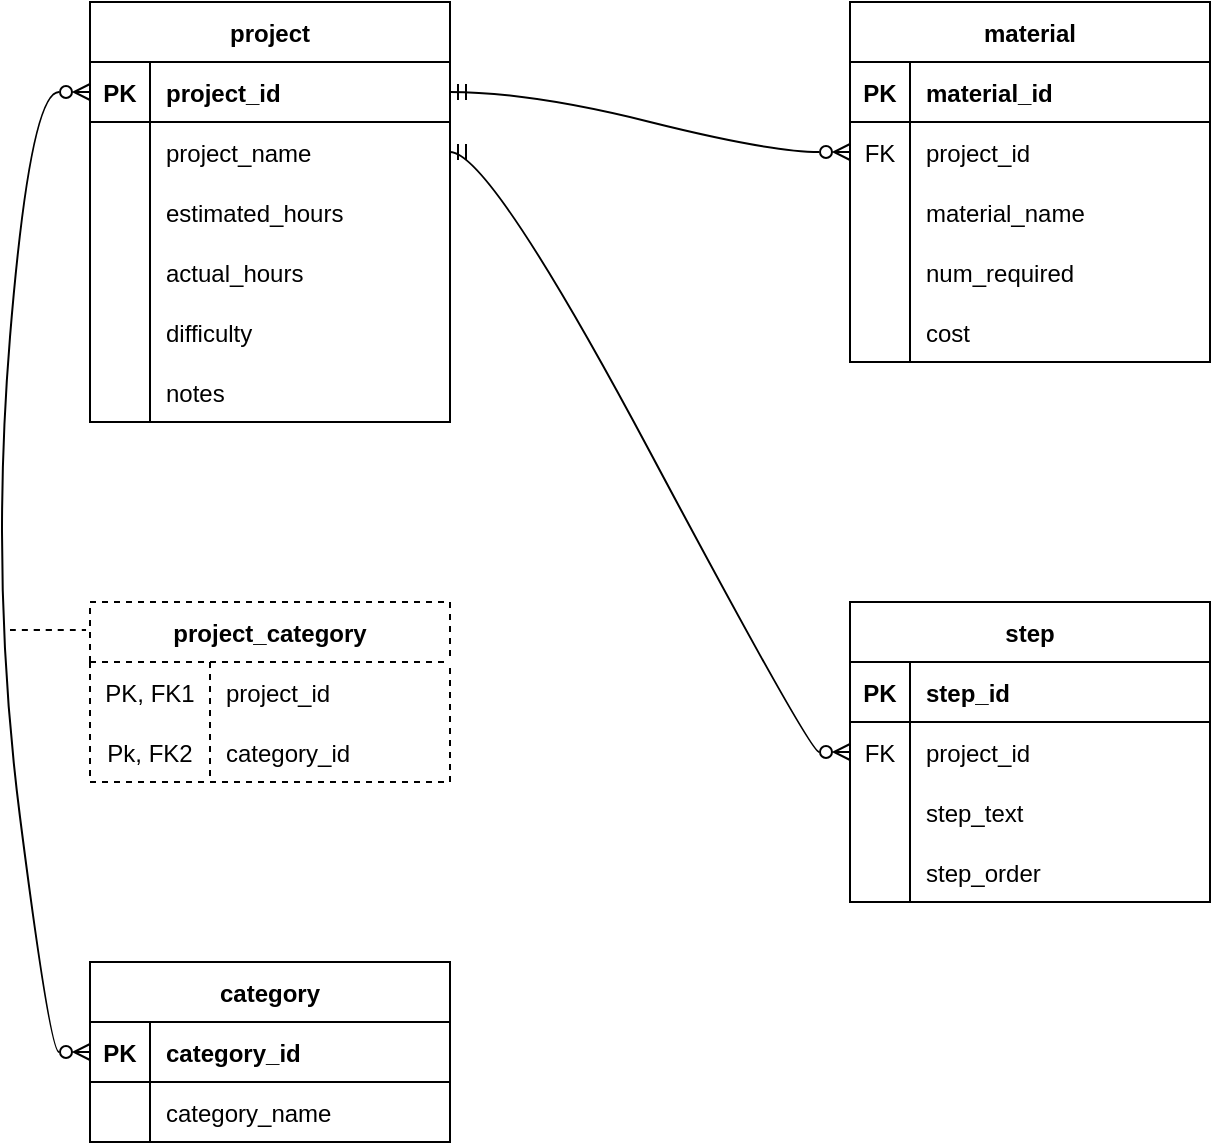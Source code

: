 <mxfile version="20.6.2" type="device"><diagram id="dDdL2UQAAVuNBoC0jemh" name="Page-1"><mxGraphModel dx="1086" dy="826" grid="1" gridSize="10" guides="1" tooltips="1" connect="1" arrows="1" fold="1" page="1" pageScale="1" pageWidth="850" pageHeight="1100" math="0" shadow="0"><root><mxCell id="0"/><mxCell id="1" parent="0"/><mxCell id="nL2oC1jqdj_BRy0SpAdT-1" value="project" style="shape=table;startSize=30;container=1;collapsible=1;childLayout=tableLayout;fixedRows=1;rowLines=0;fontStyle=1;align=center;resizeLast=1;" vertex="1" parent="1"><mxGeometry x="140" y="80" width="180" height="210" as="geometry"/></mxCell><mxCell id="nL2oC1jqdj_BRy0SpAdT-2" value="" style="shape=tableRow;horizontal=0;startSize=0;swimlaneHead=0;swimlaneBody=0;fillColor=none;collapsible=0;dropTarget=0;points=[[0,0.5],[1,0.5]];portConstraint=eastwest;top=0;left=0;right=0;bottom=1;" vertex="1" parent="nL2oC1jqdj_BRy0SpAdT-1"><mxGeometry y="30" width="180" height="30" as="geometry"/></mxCell><mxCell id="nL2oC1jqdj_BRy0SpAdT-3" value="PK" style="shape=partialRectangle;connectable=0;fillColor=none;top=0;left=0;bottom=0;right=0;fontStyle=1;overflow=hidden;" vertex="1" parent="nL2oC1jqdj_BRy0SpAdT-2"><mxGeometry width="30" height="30" as="geometry"><mxRectangle width="30" height="30" as="alternateBounds"/></mxGeometry></mxCell><mxCell id="nL2oC1jqdj_BRy0SpAdT-4" value="project_id" style="shape=partialRectangle;connectable=0;fillColor=none;top=0;left=0;bottom=0;right=0;align=left;spacingLeft=6;fontStyle=1;overflow=hidden;" vertex="1" parent="nL2oC1jqdj_BRy0SpAdT-2"><mxGeometry x="30" width="150" height="30" as="geometry"><mxRectangle width="150" height="30" as="alternateBounds"/></mxGeometry></mxCell><mxCell id="nL2oC1jqdj_BRy0SpAdT-5" value="" style="shape=tableRow;horizontal=0;startSize=0;swimlaneHead=0;swimlaneBody=0;fillColor=none;collapsible=0;dropTarget=0;points=[[0,0.5],[1,0.5]];portConstraint=eastwest;top=0;left=0;right=0;bottom=0;" vertex="1" parent="nL2oC1jqdj_BRy0SpAdT-1"><mxGeometry y="60" width="180" height="30" as="geometry"/></mxCell><mxCell id="nL2oC1jqdj_BRy0SpAdT-6" value="" style="shape=partialRectangle;connectable=0;fillColor=none;top=0;left=0;bottom=0;right=0;editable=1;overflow=hidden;" vertex="1" parent="nL2oC1jqdj_BRy0SpAdT-5"><mxGeometry width="30" height="30" as="geometry"><mxRectangle width="30" height="30" as="alternateBounds"/></mxGeometry></mxCell><mxCell id="nL2oC1jqdj_BRy0SpAdT-7" value="project_name" style="shape=partialRectangle;connectable=0;fillColor=none;top=0;left=0;bottom=0;right=0;align=left;spacingLeft=6;overflow=hidden;" vertex="1" parent="nL2oC1jqdj_BRy0SpAdT-5"><mxGeometry x="30" width="150" height="30" as="geometry"><mxRectangle width="150" height="30" as="alternateBounds"/></mxGeometry></mxCell><mxCell id="nL2oC1jqdj_BRy0SpAdT-8" value="" style="shape=tableRow;horizontal=0;startSize=0;swimlaneHead=0;swimlaneBody=0;fillColor=none;collapsible=0;dropTarget=0;points=[[0,0.5],[1,0.5]];portConstraint=eastwest;top=0;left=0;right=0;bottom=0;" vertex="1" parent="nL2oC1jqdj_BRy0SpAdT-1"><mxGeometry y="90" width="180" height="30" as="geometry"/></mxCell><mxCell id="nL2oC1jqdj_BRy0SpAdT-9" value="" style="shape=partialRectangle;connectable=0;fillColor=none;top=0;left=0;bottom=0;right=0;editable=1;overflow=hidden;" vertex="1" parent="nL2oC1jqdj_BRy0SpAdT-8"><mxGeometry width="30" height="30" as="geometry"><mxRectangle width="30" height="30" as="alternateBounds"/></mxGeometry></mxCell><mxCell id="nL2oC1jqdj_BRy0SpAdT-10" value="estimated_hours" style="shape=partialRectangle;connectable=0;fillColor=none;top=0;left=0;bottom=0;right=0;align=left;spacingLeft=6;overflow=hidden;" vertex="1" parent="nL2oC1jqdj_BRy0SpAdT-8"><mxGeometry x="30" width="150" height="30" as="geometry"><mxRectangle width="150" height="30" as="alternateBounds"/></mxGeometry></mxCell><mxCell id="nL2oC1jqdj_BRy0SpAdT-11" value="" style="shape=tableRow;horizontal=0;startSize=0;swimlaneHead=0;swimlaneBody=0;fillColor=none;collapsible=0;dropTarget=0;points=[[0,0.5],[1,0.5]];portConstraint=eastwest;top=0;left=0;right=0;bottom=0;" vertex="1" parent="nL2oC1jqdj_BRy0SpAdT-1"><mxGeometry y="120" width="180" height="30" as="geometry"/></mxCell><mxCell id="nL2oC1jqdj_BRy0SpAdT-12" value="" style="shape=partialRectangle;connectable=0;fillColor=none;top=0;left=0;bottom=0;right=0;editable=1;overflow=hidden;" vertex="1" parent="nL2oC1jqdj_BRy0SpAdT-11"><mxGeometry width="30" height="30" as="geometry"><mxRectangle width="30" height="30" as="alternateBounds"/></mxGeometry></mxCell><mxCell id="nL2oC1jqdj_BRy0SpAdT-13" value="actual_hours" style="shape=partialRectangle;connectable=0;fillColor=none;top=0;left=0;bottom=0;right=0;align=left;spacingLeft=6;overflow=hidden;" vertex="1" parent="nL2oC1jqdj_BRy0SpAdT-11"><mxGeometry x="30" width="150" height="30" as="geometry"><mxRectangle width="150" height="30" as="alternateBounds"/></mxGeometry></mxCell><mxCell id="nL2oC1jqdj_BRy0SpAdT-20" style="shape=tableRow;horizontal=0;startSize=0;swimlaneHead=0;swimlaneBody=0;fillColor=none;collapsible=0;dropTarget=0;points=[[0,0.5],[1,0.5]];portConstraint=eastwest;top=0;left=0;right=0;bottom=0;" vertex="1" parent="nL2oC1jqdj_BRy0SpAdT-1"><mxGeometry y="150" width="180" height="30" as="geometry"/></mxCell><mxCell id="nL2oC1jqdj_BRy0SpAdT-21" style="shape=partialRectangle;connectable=0;fillColor=none;top=0;left=0;bottom=0;right=0;editable=1;overflow=hidden;" vertex="1" parent="nL2oC1jqdj_BRy0SpAdT-20"><mxGeometry width="30" height="30" as="geometry"><mxRectangle width="30" height="30" as="alternateBounds"/></mxGeometry></mxCell><mxCell id="nL2oC1jqdj_BRy0SpAdT-22" value="difficulty" style="shape=partialRectangle;connectable=0;fillColor=none;top=0;left=0;bottom=0;right=0;align=left;spacingLeft=6;overflow=hidden;" vertex="1" parent="nL2oC1jqdj_BRy0SpAdT-20"><mxGeometry x="30" width="150" height="30" as="geometry"><mxRectangle width="150" height="30" as="alternateBounds"/></mxGeometry></mxCell><mxCell id="nL2oC1jqdj_BRy0SpAdT-17" style="shape=tableRow;horizontal=0;startSize=0;swimlaneHead=0;swimlaneBody=0;fillColor=none;collapsible=0;dropTarget=0;points=[[0,0.5],[1,0.5]];portConstraint=eastwest;top=0;left=0;right=0;bottom=0;" vertex="1" parent="nL2oC1jqdj_BRy0SpAdT-1"><mxGeometry y="180" width="180" height="30" as="geometry"/></mxCell><mxCell id="nL2oC1jqdj_BRy0SpAdT-18" style="shape=partialRectangle;connectable=0;fillColor=none;top=0;left=0;bottom=0;right=0;editable=1;overflow=hidden;" vertex="1" parent="nL2oC1jqdj_BRy0SpAdT-17"><mxGeometry width="30" height="30" as="geometry"><mxRectangle width="30" height="30" as="alternateBounds"/></mxGeometry></mxCell><mxCell id="nL2oC1jqdj_BRy0SpAdT-19" value="notes" style="shape=partialRectangle;connectable=0;fillColor=none;top=0;left=0;bottom=0;right=0;align=left;spacingLeft=6;overflow=hidden;" vertex="1" parent="nL2oC1jqdj_BRy0SpAdT-17"><mxGeometry x="30" width="150" height="30" as="geometry"><mxRectangle width="150" height="30" as="alternateBounds"/></mxGeometry></mxCell><mxCell id="nL2oC1jqdj_BRy0SpAdT-23" value="material" style="shape=table;startSize=30;container=1;collapsible=1;childLayout=tableLayout;fixedRows=1;rowLines=0;fontStyle=1;align=center;resizeLast=1;" vertex="1" parent="1"><mxGeometry x="520" y="80" width="180" height="180" as="geometry"/></mxCell><mxCell id="nL2oC1jqdj_BRy0SpAdT-24" value="" style="shape=tableRow;horizontal=0;startSize=0;swimlaneHead=0;swimlaneBody=0;fillColor=none;collapsible=0;dropTarget=0;points=[[0,0.5],[1,0.5]];portConstraint=eastwest;top=0;left=0;right=0;bottom=1;" vertex="1" parent="nL2oC1jqdj_BRy0SpAdT-23"><mxGeometry y="30" width="180" height="30" as="geometry"/></mxCell><mxCell id="nL2oC1jqdj_BRy0SpAdT-25" value="PK" style="shape=partialRectangle;connectable=0;fillColor=none;top=0;left=0;bottom=0;right=0;fontStyle=1;overflow=hidden;" vertex="1" parent="nL2oC1jqdj_BRy0SpAdT-24"><mxGeometry width="30" height="30" as="geometry"><mxRectangle width="30" height="30" as="alternateBounds"/></mxGeometry></mxCell><mxCell id="nL2oC1jqdj_BRy0SpAdT-26" value="material_id" style="shape=partialRectangle;connectable=0;fillColor=none;top=0;left=0;bottom=0;right=0;align=left;spacingLeft=6;fontStyle=1;overflow=hidden;" vertex="1" parent="nL2oC1jqdj_BRy0SpAdT-24"><mxGeometry x="30" width="150" height="30" as="geometry"><mxRectangle width="150" height="30" as="alternateBounds"/></mxGeometry></mxCell><mxCell id="nL2oC1jqdj_BRy0SpAdT-27" value="" style="shape=tableRow;horizontal=0;startSize=0;swimlaneHead=0;swimlaneBody=0;fillColor=none;collapsible=0;dropTarget=0;points=[[0,0.5],[1,0.5]];portConstraint=eastwest;top=0;left=0;right=0;bottom=0;" vertex="1" parent="nL2oC1jqdj_BRy0SpAdT-23"><mxGeometry y="60" width="180" height="30" as="geometry"/></mxCell><mxCell id="nL2oC1jqdj_BRy0SpAdT-28" value="FK" style="shape=partialRectangle;connectable=0;fillColor=none;top=0;left=0;bottom=0;right=0;editable=1;overflow=hidden;" vertex="1" parent="nL2oC1jqdj_BRy0SpAdT-27"><mxGeometry width="30" height="30" as="geometry"><mxRectangle width="30" height="30" as="alternateBounds"/></mxGeometry></mxCell><mxCell id="nL2oC1jqdj_BRy0SpAdT-29" value="project_id" style="shape=partialRectangle;connectable=0;fillColor=none;top=0;left=0;bottom=0;right=0;align=left;spacingLeft=6;overflow=hidden;" vertex="1" parent="nL2oC1jqdj_BRy0SpAdT-27"><mxGeometry x="30" width="150" height="30" as="geometry"><mxRectangle width="150" height="30" as="alternateBounds"/></mxGeometry></mxCell><mxCell id="nL2oC1jqdj_BRy0SpAdT-30" value="" style="shape=tableRow;horizontal=0;startSize=0;swimlaneHead=0;swimlaneBody=0;fillColor=none;collapsible=0;dropTarget=0;points=[[0,0.5],[1,0.5]];portConstraint=eastwest;top=0;left=0;right=0;bottom=0;" vertex="1" parent="nL2oC1jqdj_BRy0SpAdT-23"><mxGeometry y="90" width="180" height="30" as="geometry"/></mxCell><mxCell id="nL2oC1jqdj_BRy0SpAdT-31" value="" style="shape=partialRectangle;connectable=0;fillColor=none;top=0;left=0;bottom=0;right=0;editable=1;overflow=hidden;" vertex="1" parent="nL2oC1jqdj_BRy0SpAdT-30"><mxGeometry width="30" height="30" as="geometry"><mxRectangle width="30" height="30" as="alternateBounds"/></mxGeometry></mxCell><mxCell id="nL2oC1jqdj_BRy0SpAdT-32" value="material_name" style="shape=partialRectangle;connectable=0;fillColor=none;top=0;left=0;bottom=0;right=0;align=left;spacingLeft=6;overflow=hidden;" vertex="1" parent="nL2oC1jqdj_BRy0SpAdT-30"><mxGeometry x="30" width="150" height="30" as="geometry"><mxRectangle width="150" height="30" as="alternateBounds"/></mxGeometry></mxCell><mxCell id="nL2oC1jqdj_BRy0SpAdT-33" value="" style="shape=tableRow;horizontal=0;startSize=0;swimlaneHead=0;swimlaneBody=0;fillColor=none;collapsible=0;dropTarget=0;points=[[0,0.5],[1,0.5]];portConstraint=eastwest;top=0;left=0;right=0;bottom=0;" vertex="1" parent="nL2oC1jqdj_BRy0SpAdT-23"><mxGeometry y="120" width="180" height="30" as="geometry"/></mxCell><mxCell id="nL2oC1jqdj_BRy0SpAdT-34" value="" style="shape=partialRectangle;connectable=0;fillColor=none;top=0;left=0;bottom=0;right=0;editable=1;overflow=hidden;" vertex="1" parent="nL2oC1jqdj_BRy0SpAdT-33"><mxGeometry width="30" height="30" as="geometry"><mxRectangle width="30" height="30" as="alternateBounds"/></mxGeometry></mxCell><mxCell id="nL2oC1jqdj_BRy0SpAdT-35" value="num_required" style="shape=partialRectangle;connectable=0;fillColor=none;top=0;left=0;bottom=0;right=0;align=left;spacingLeft=6;overflow=hidden;" vertex="1" parent="nL2oC1jqdj_BRy0SpAdT-33"><mxGeometry x="30" width="150" height="30" as="geometry"><mxRectangle width="150" height="30" as="alternateBounds"/></mxGeometry></mxCell><mxCell id="nL2oC1jqdj_BRy0SpAdT-36" style="shape=tableRow;horizontal=0;startSize=0;swimlaneHead=0;swimlaneBody=0;fillColor=none;collapsible=0;dropTarget=0;points=[[0,0.5],[1,0.5]];portConstraint=eastwest;top=0;left=0;right=0;bottom=0;" vertex="1" parent="nL2oC1jqdj_BRy0SpAdT-23"><mxGeometry y="150" width="180" height="30" as="geometry"/></mxCell><mxCell id="nL2oC1jqdj_BRy0SpAdT-37" style="shape=partialRectangle;connectable=0;fillColor=none;top=0;left=0;bottom=0;right=0;editable=1;overflow=hidden;" vertex="1" parent="nL2oC1jqdj_BRy0SpAdT-36"><mxGeometry width="30" height="30" as="geometry"><mxRectangle width="30" height="30" as="alternateBounds"/></mxGeometry></mxCell><mxCell id="nL2oC1jqdj_BRy0SpAdT-38" value="cost" style="shape=partialRectangle;connectable=0;fillColor=none;top=0;left=0;bottom=0;right=0;align=left;spacingLeft=6;overflow=hidden;" vertex="1" parent="nL2oC1jqdj_BRy0SpAdT-36"><mxGeometry x="30" width="150" height="30" as="geometry"><mxRectangle width="150" height="30" as="alternateBounds"/></mxGeometry></mxCell><mxCell id="nL2oC1jqdj_BRy0SpAdT-39" value="step" style="shape=table;startSize=30;container=1;collapsible=1;childLayout=tableLayout;fixedRows=1;rowLines=0;fontStyle=1;align=center;resizeLast=1;" vertex="1" parent="1"><mxGeometry x="520" y="380" width="180" height="150" as="geometry"/></mxCell><mxCell id="nL2oC1jqdj_BRy0SpAdT-40" value="" style="shape=tableRow;horizontal=0;startSize=0;swimlaneHead=0;swimlaneBody=0;fillColor=none;collapsible=0;dropTarget=0;points=[[0,0.5],[1,0.5]];portConstraint=eastwest;top=0;left=0;right=0;bottom=1;" vertex="1" parent="nL2oC1jqdj_BRy0SpAdT-39"><mxGeometry y="30" width="180" height="30" as="geometry"/></mxCell><mxCell id="nL2oC1jqdj_BRy0SpAdT-41" value="PK" style="shape=partialRectangle;connectable=0;fillColor=none;top=0;left=0;bottom=0;right=0;fontStyle=1;overflow=hidden;" vertex="1" parent="nL2oC1jqdj_BRy0SpAdT-40"><mxGeometry width="30" height="30" as="geometry"><mxRectangle width="30" height="30" as="alternateBounds"/></mxGeometry></mxCell><mxCell id="nL2oC1jqdj_BRy0SpAdT-42" value="step_id" style="shape=partialRectangle;connectable=0;fillColor=none;top=0;left=0;bottom=0;right=0;align=left;spacingLeft=6;fontStyle=1;overflow=hidden;" vertex="1" parent="nL2oC1jqdj_BRy0SpAdT-40"><mxGeometry x="30" width="150" height="30" as="geometry"><mxRectangle width="150" height="30" as="alternateBounds"/></mxGeometry></mxCell><mxCell id="nL2oC1jqdj_BRy0SpAdT-43" value="" style="shape=tableRow;horizontal=0;startSize=0;swimlaneHead=0;swimlaneBody=0;fillColor=none;collapsible=0;dropTarget=0;points=[[0,0.5],[1,0.5]];portConstraint=eastwest;top=0;left=0;right=0;bottom=0;" vertex="1" parent="nL2oC1jqdj_BRy0SpAdT-39"><mxGeometry y="60" width="180" height="30" as="geometry"/></mxCell><mxCell id="nL2oC1jqdj_BRy0SpAdT-44" value="FK" style="shape=partialRectangle;connectable=0;fillColor=none;top=0;left=0;bottom=0;right=0;editable=1;overflow=hidden;" vertex="1" parent="nL2oC1jqdj_BRy0SpAdT-43"><mxGeometry width="30" height="30" as="geometry"><mxRectangle width="30" height="30" as="alternateBounds"/></mxGeometry></mxCell><mxCell id="nL2oC1jqdj_BRy0SpAdT-45" value="project_id" style="shape=partialRectangle;connectable=0;fillColor=none;top=0;left=0;bottom=0;right=0;align=left;spacingLeft=6;overflow=hidden;" vertex="1" parent="nL2oC1jqdj_BRy0SpAdT-43"><mxGeometry x="30" width="150" height="30" as="geometry"><mxRectangle width="150" height="30" as="alternateBounds"/></mxGeometry></mxCell><mxCell id="nL2oC1jqdj_BRy0SpAdT-46" value="" style="shape=tableRow;horizontal=0;startSize=0;swimlaneHead=0;swimlaneBody=0;fillColor=none;collapsible=0;dropTarget=0;points=[[0,0.5],[1,0.5]];portConstraint=eastwest;top=0;left=0;right=0;bottom=0;" vertex="1" parent="nL2oC1jqdj_BRy0SpAdT-39"><mxGeometry y="90" width="180" height="30" as="geometry"/></mxCell><mxCell id="nL2oC1jqdj_BRy0SpAdT-47" value="" style="shape=partialRectangle;connectable=0;fillColor=none;top=0;left=0;bottom=0;right=0;editable=1;overflow=hidden;" vertex="1" parent="nL2oC1jqdj_BRy0SpAdT-46"><mxGeometry width="30" height="30" as="geometry"><mxRectangle width="30" height="30" as="alternateBounds"/></mxGeometry></mxCell><mxCell id="nL2oC1jqdj_BRy0SpAdT-48" value="step_text" style="shape=partialRectangle;connectable=0;fillColor=none;top=0;left=0;bottom=0;right=0;align=left;spacingLeft=6;overflow=hidden;" vertex="1" parent="nL2oC1jqdj_BRy0SpAdT-46"><mxGeometry x="30" width="150" height="30" as="geometry"><mxRectangle width="150" height="30" as="alternateBounds"/></mxGeometry></mxCell><mxCell id="nL2oC1jqdj_BRy0SpAdT-49" value="" style="shape=tableRow;horizontal=0;startSize=0;swimlaneHead=0;swimlaneBody=0;fillColor=none;collapsible=0;dropTarget=0;points=[[0,0.5],[1,0.5]];portConstraint=eastwest;top=0;left=0;right=0;bottom=0;" vertex="1" parent="nL2oC1jqdj_BRy0SpAdT-39"><mxGeometry y="120" width="180" height="30" as="geometry"/></mxCell><mxCell id="nL2oC1jqdj_BRy0SpAdT-50" value="" style="shape=partialRectangle;connectable=0;fillColor=none;top=0;left=0;bottom=0;right=0;editable=1;overflow=hidden;" vertex="1" parent="nL2oC1jqdj_BRy0SpAdT-49"><mxGeometry width="30" height="30" as="geometry"><mxRectangle width="30" height="30" as="alternateBounds"/></mxGeometry></mxCell><mxCell id="nL2oC1jqdj_BRy0SpAdT-51" value="step_order" style="shape=partialRectangle;connectable=0;fillColor=none;top=0;left=0;bottom=0;right=0;align=left;spacingLeft=6;overflow=hidden;" vertex="1" parent="nL2oC1jqdj_BRy0SpAdT-49"><mxGeometry x="30" width="150" height="30" as="geometry"><mxRectangle width="150" height="30" as="alternateBounds"/></mxGeometry></mxCell><mxCell id="nL2oC1jqdj_BRy0SpAdT-52" value="category" style="shape=table;startSize=30;container=1;collapsible=1;childLayout=tableLayout;fixedRows=1;rowLines=0;fontStyle=1;align=center;resizeLast=1;" vertex="1" parent="1"><mxGeometry x="140" y="560" width="180" height="90" as="geometry"/></mxCell><mxCell id="nL2oC1jqdj_BRy0SpAdT-53" value="" style="shape=tableRow;horizontal=0;startSize=0;swimlaneHead=0;swimlaneBody=0;fillColor=none;collapsible=0;dropTarget=0;points=[[0,0.5],[1,0.5]];portConstraint=eastwest;top=0;left=0;right=0;bottom=1;" vertex="1" parent="nL2oC1jqdj_BRy0SpAdT-52"><mxGeometry y="30" width="180" height="30" as="geometry"/></mxCell><mxCell id="nL2oC1jqdj_BRy0SpAdT-54" value="PK" style="shape=partialRectangle;connectable=0;fillColor=none;top=0;left=0;bottom=0;right=0;fontStyle=1;overflow=hidden;" vertex="1" parent="nL2oC1jqdj_BRy0SpAdT-53"><mxGeometry width="30" height="30" as="geometry"><mxRectangle width="30" height="30" as="alternateBounds"/></mxGeometry></mxCell><mxCell id="nL2oC1jqdj_BRy0SpAdT-55" value="category_id" style="shape=partialRectangle;connectable=0;fillColor=none;top=0;left=0;bottom=0;right=0;align=left;spacingLeft=6;fontStyle=1;overflow=hidden;" vertex="1" parent="nL2oC1jqdj_BRy0SpAdT-53"><mxGeometry x="30" width="150" height="30" as="geometry"><mxRectangle width="150" height="30" as="alternateBounds"/></mxGeometry></mxCell><mxCell id="nL2oC1jqdj_BRy0SpAdT-56" value="" style="shape=tableRow;horizontal=0;startSize=0;swimlaneHead=0;swimlaneBody=0;fillColor=none;collapsible=0;dropTarget=0;points=[[0,0.5],[1,0.5]];portConstraint=eastwest;top=0;left=0;right=0;bottom=0;" vertex="1" parent="nL2oC1jqdj_BRy0SpAdT-52"><mxGeometry y="60" width="180" height="30" as="geometry"/></mxCell><mxCell id="nL2oC1jqdj_BRy0SpAdT-57" value="" style="shape=partialRectangle;connectable=0;fillColor=none;top=0;left=0;bottom=0;right=0;editable=1;overflow=hidden;" vertex="1" parent="nL2oC1jqdj_BRy0SpAdT-56"><mxGeometry width="30" height="30" as="geometry"><mxRectangle width="30" height="30" as="alternateBounds"/></mxGeometry></mxCell><mxCell id="nL2oC1jqdj_BRy0SpAdT-58" value="category_name" style="shape=partialRectangle;connectable=0;fillColor=none;top=0;left=0;bottom=0;right=0;align=left;spacingLeft=6;overflow=hidden;" vertex="1" parent="nL2oC1jqdj_BRy0SpAdT-56"><mxGeometry x="30" width="150" height="30" as="geometry"><mxRectangle width="150" height="30" as="alternateBounds"/></mxGeometry></mxCell><mxCell id="nL2oC1jqdj_BRy0SpAdT-65" value="project_category" style="shape=table;startSize=30;container=1;collapsible=1;childLayout=tableLayout;fixedRows=1;rowLines=0;fontStyle=1;align=center;resizeLast=1;dashed=1;" vertex="1" parent="1"><mxGeometry x="140" y="380" width="180" height="90" as="geometry"/></mxCell><mxCell id="nL2oC1jqdj_BRy0SpAdT-69" value="" style="shape=tableRow;horizontal=0;startSize=0;swimlaneHead=0;swimlaneBody=0;fillColor=none;collapsible=0;dropTarget=0;points=[[0,0.5],[1,0.5]];portConstraint=eastwest;top=0;left=0;right=0;bottom=0;" vertex="1" parent="nL2oC1jqdj_BRy0SpAdT-65"><mxGeometry y="30" width="180" height="30" as="geometry"/></mxCell><mxCell id="nL2oC1jqdj_BRy0SpAdT-70" value="PK, FK1" style="shape=partialRectangle;connectable=0;fillColor=none;top=0;left=0;bottom=0;right=0;editable=1;overflow=hidden;" vertex="1" parent="nL2oC1jqdj_BRy0SpAdT-69"><mxGeometry width="60" height="30" as="geometry"><mxRectangle width="60" height="30" as="alternateBounds"/></mxGeometry></mxCell><mxCell id="nL2oC1jqdj_BRy0SpAdT-71" value="project_id" style="shape=partialRectangle;connectable=0;fillColor=none;top=0;left=0;bottom=0;right=0;align=left;spacingLeft=6;overflow=hidden;" vertex="1" parent="nL2oC1jqdj_BRy0SpAdT-69"><mxGeometry x="60" width="120" height="30" as="geometry"><mxRectangle width="120" height="30" as="alternateBounds"/></mxGeometry></mxCell><mxCell id="nL2oC1jqdj_BRy0SpAdT-72" value="" style="shape=tableRow;horizontal=0;startSize=0;swimlaneHead=0;swimlaneBody=0;fillColor=none;collapsible=0;dropTarget=0;points=[[0,0.5],[1,0.5]];portConstraint=eastwest;top=0;left=0;right=0;bottom=0;" vertex="1" parent="nL2oC1jqdj_BRy0SpAdT-65"><mxGeometry y="60" width="180" height="30" as="geometry"/></mxCell><mxCell id="nL2oC1jqdj_BRy0SpAdT-73" value="Pk, FK2" style="shape=partialRectangle;connectable=0;fillColor=none;top=0;left=0;bottom=0;right=0;editable=1;overflow=hidden;" vertex="1" parent="nL2oC1jqdj_BRy0SpAdT-72"><mxGeometry width="60" height="30" as="geometry"><mxRectangle width="60" height="30" as="alternateBounds"/></mxGeometry></mxCell><mxCell id="nL2oC1jqdj_BRy0SpAdT-74" value="category_id" style="shape=partialRectangle;connectable=0;fillColor=none;top=0;left=0;bottom=0;right=0;align=left;spacingLeft=6;overflow=hidden;" vertex="1" parent="nL2oC1jqdj_BRy0SpAdT-72"><mxGeometry x="60" width="120" height="30" as="geometry"><mxRectangle width="120" height="30" as="alternateBounds"/></mxGeometry></mxCell><mxCell id="nL2oC1jqdj_BRy0SpAdT-82" value="" style="endArrow=ERzeroToMany;html=1;rounded=0;curved=1;exitX=0;exitY=0.5;exitDx=0;exitDy=0;entryX=0;entryY=0.5;entryDx=0;entryDy=0;startArrow=ERzeroToMany;startFill=0;endFill=0;" edge="1" parent="1" source="nL2oC1jqdj_BRy0SpAdT-2" target="nL2oC1jqdj_BRy0SpAdT-53"><mxGeometry relative="1" as="geometry"><mxPoint x="80" y="300" as="sourcePoint"/><mxPoint x="240" y="300" as="targetPoint"/><Array as="points"><mxPoint x="110" y="125"/><mxPoint x="90" y="370"/><mxPoint x="120" y="605"/></Array></mxGeometry></mxCell><mxCell id="nL2oC1jqdj_BRy0SpAdT-83" value="" style="endArrow=none;html=1;rounded=0;curved=1;strokeColor=none;dashed=1;entryX=-0.006;entryY=0.178;entryDx=0;entryDy=0;entryPerimeter=0;" edge="1" parent="1" target="nL2oC1jqdj_BRy0SpAdT-65"><mxGeometry relative="1" as="geometry"><mxPoint x="100" y="390" as="sourcePoint"/><mxPoint x="500" y="440" as="targetPoint"/></mxGeometry></mxCell><mxCell id="nL2oC1jqdj_BRy0SpAdT-84" value="" style="endArrow=none;html=1;rounded=0;dashed=1;curved=1;entryX=-0.011;entryY=0.156;entryDx=0;entryDy=0;entryPerimeter=0;" edge="1" parent="1" target="nL2oC1jqdj_BRy0SpAdT-65"><mxGeometry relative="1" as="geometry"><mxPoint x="100" y="394" as="sourcePoint"/><mxPoint x="500" y="440" as="targetPoint"/></mxGeometry></mxCell><mxCell id="nL2oC1jqdj_BRy0SpAdT-85" value="" style="endArrow=ERzeroToMany;html=1;rounded=0;curved=1;exitX=1;exitY=0.5;exitDx=0;exitDy=0;entryX=0;entryY=0.5;entryDx=0;entryDy=0;startArrow=ERmandOne;startFill=0;endFill=0;" edge="1" parent="1" source="nL2oC1jqdj_BRy0SpAdT-2" target="nL2oC1jqdj_BRy0SpAdT-27"><mxGeometry relative="1" as="geometry"><mxPoint x="340" y="440" as="sourcePoint"/><mxPoint x="500" y="440" as="targetPoint"/><Array as="points"><mxPoint x="360" y="125"/><mxPoint x="480" y="155"/></Array></mxGeometry></mxCell><mxCell id="nL2oC1jqdj_BRy0SpAdT-86" value="" style="endArrow=ERzeroToMany;html=1;rounded=0;curved=1;entryX=0;entryY=0.5;entryDx=0;entryDy=0;exitX=1;exitY=0.5;exitDx=0;exitDy=0;startArrow=ERmandOne;startFill=0;endFill=0;" edge="1" parent="1" source="nL2oC1jqdj_BRy0SpAdT-5" target="nL2oC1jqdj_BRy0SpAdT-43"><mxGeometry relative="1" as="geometry"><mxPoint x="340" y="440" as="sourcePoint"/><mxPoint x="500" y="440" as="targetPoint"/><Array as="points"><mxPoint x="340" y="155"/><mxPoint x="500" y="455"/></Array></mxGeometry></mxCell></root></mxGraphModel></diagram></mxfile>